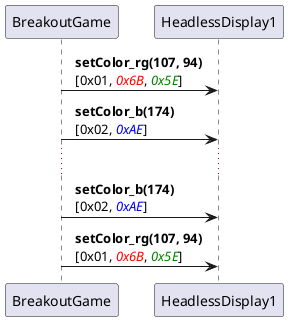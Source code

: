 @startuml
BreakoutGame -> HeadlessDisplay1: <b>  setColor_rg(107, 94)</b>\n  [0x01, <font color="red"><i>0x6B</i></font>, <font color="green"><i>0x5E</i></font>]
BreakoutGame -> HeadlessDisplay1: <b>  setColor_b(174)</b>\n  [0x02, <font color="blue"><i>0xAE</i></font>]
...
BreakoutGame -> HeadlessDisplay1: <b>  setColor_b(174)</b>\n  [0x02, <font color="blue"><i>0xAE</i></font>]
BreakoutGame -> HeadlessDisplay1: <b>  setColor_rg(107, 94)</b>\n  [0x01, <font color="red"><i>0x6B</i></font>, <font color="green"><i>0x5E</i></font>]
@enduml